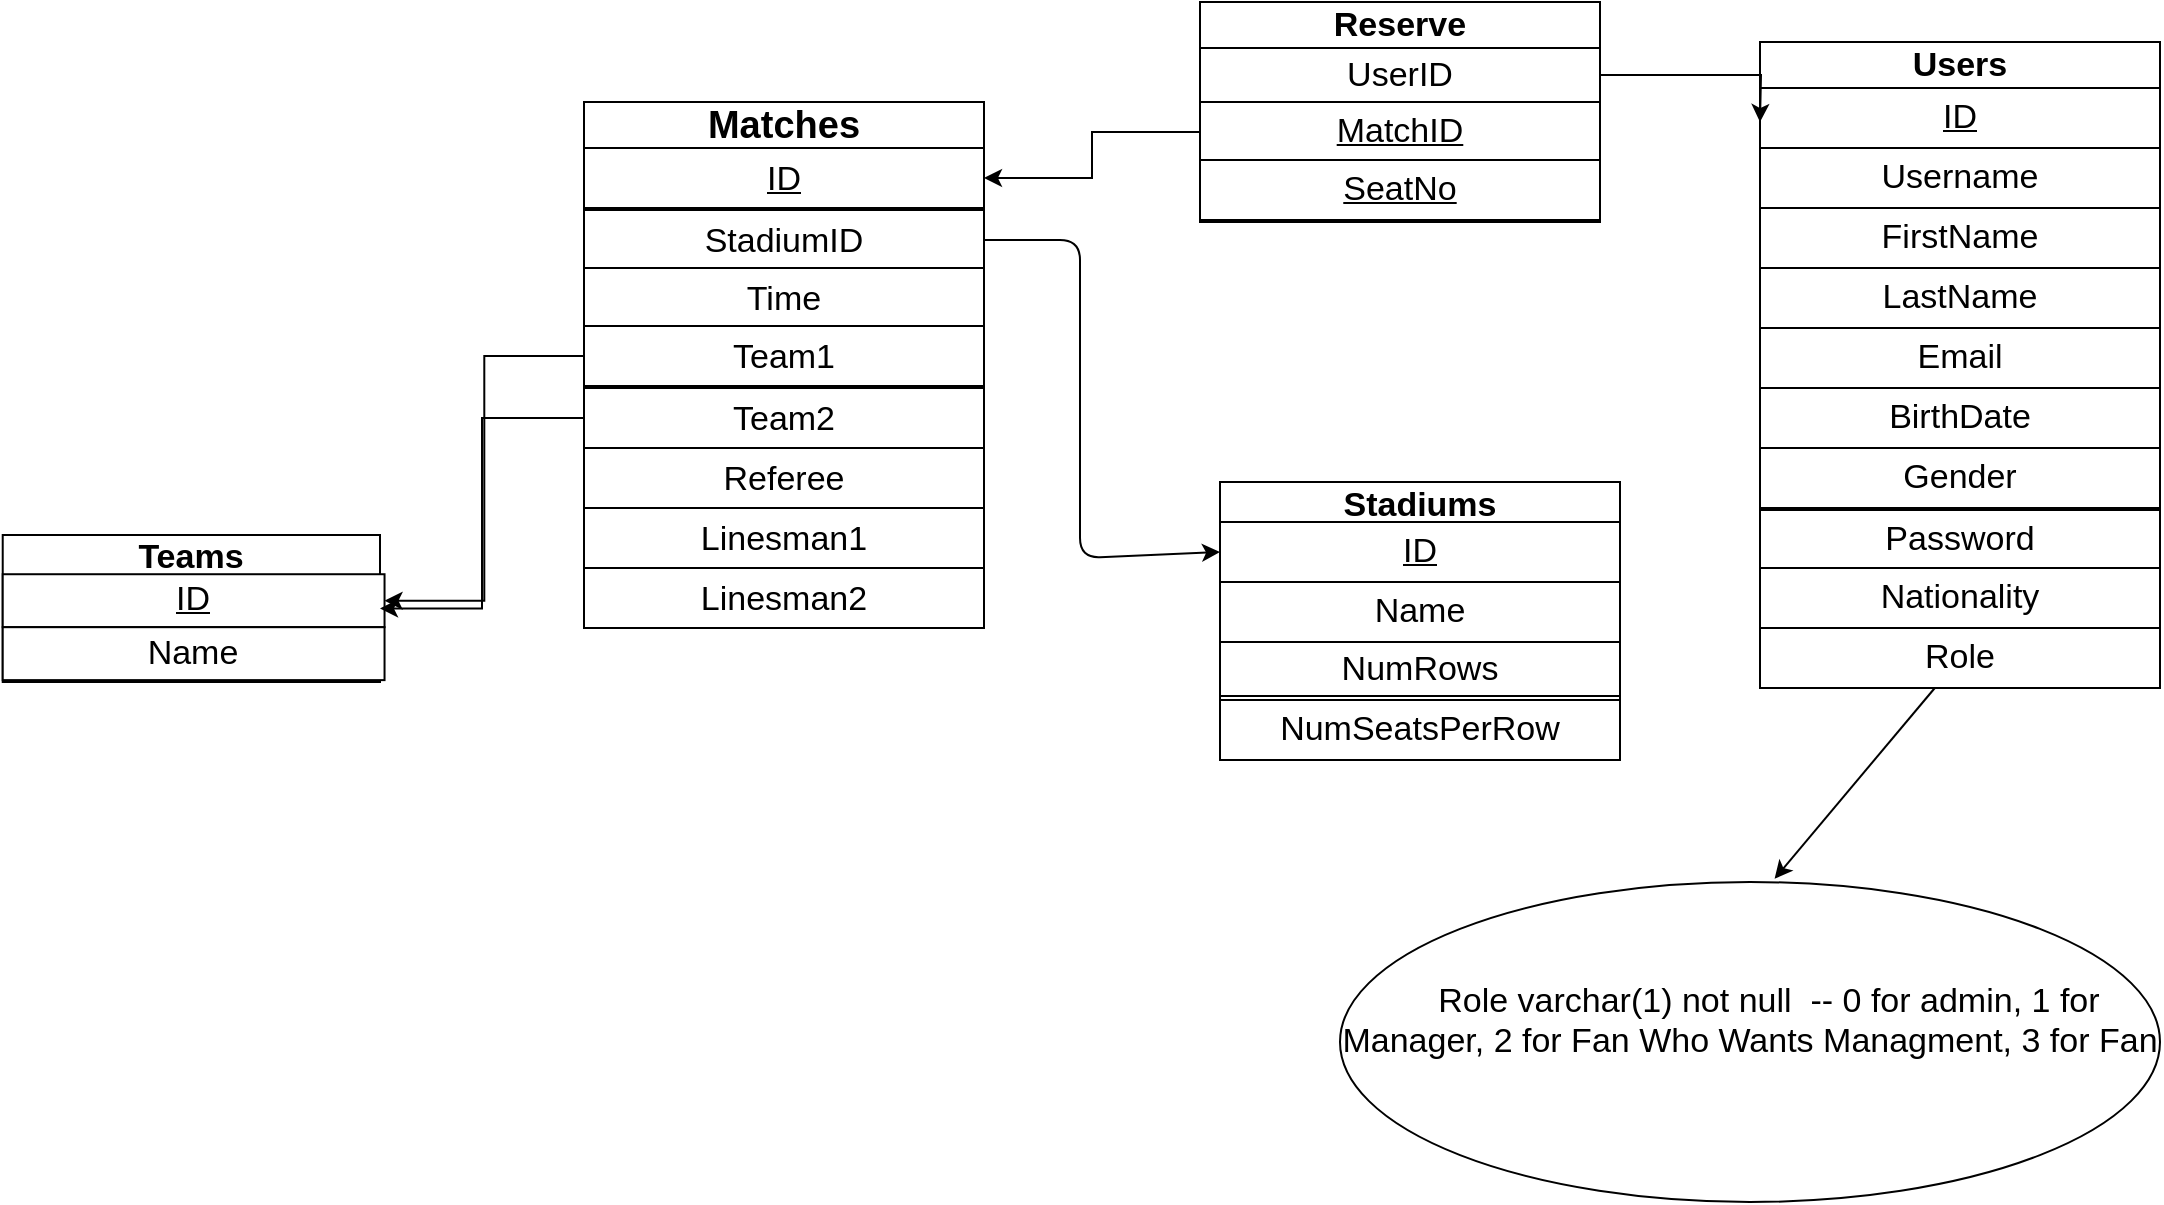 <mxfile version="20.7.4" type="device"><diagram id="CjbAjbNoj1I2n6Z4KfW6" name="Page-1"><mxGraphModel dx="2107" dy="659" grid="1" gridSize="10" guides="1" tooltips="1" connect="1" arrows="1" fold="1" page="1" pageScale="1" pageWidth="850" pageHeight="1100" math="0" shadow="0"><root><mxCell id="0"/><mxCell id="1" parent="0"/><mxCell id="VCr87URF9lmy609KNcGK-10" value="" style="group" parent="1" vertex="1" connectable="0"><mxGeometry x="42" y="100" width="200" height="263" as="geometry"/></mxCell><mxCell id="VCr87URF9lmy609KNcGK-1" value="&lt;font style=&quot;font-size: 19px&quot;&gt;Matches&lt;br&gt;&lt;/font&gt;" style="swimlane;whiteSpace=wrap;html=1;" parent="VCr87URF9lmy609KNcGK-10" vertex="1"><mxGeometry width="200" height="260" as="geometry"/></mxCell><mxCell id="VCr87URF9lmy609KNcGK-2" value="&lt;font style=&quot;font-size: 17px;&quot;&gt;&lt;u&gt;ID&lt;/u&gt;&lt;/font&gt;" style="whiteSpace=wrap;html=1;fontSize=19;" parent="VCr87URF9lmy609KNcGK-1" vertex="1"><mxGeometry y="23" width="200" height="30" as="geometry"/></mxCell><mxCell id="VCr87URF9lmy609KNcGK-3" value="&lt;font style=&quot;font-size: 17px&quot;&gt;StadiumID&lt;/font&gt;" style="whiteSpace=wrap;html=1;fontSize=19;" parent="VCr87URF9lmy609KNcGK-10" vertex="1"><mxGeometry y="54" width="200" height="30" as="geometry"/></mxCell><mxCell id="VCr87URF9lmy609KNcGK-4" value="&lt;font style=&quot;font-size: 17px&quot;&gt;Time&lt;br&gt;&lt;/font&gt;" style="whiteSpace=wrap;html=1;fontSize=19;" parent="VCr87URF9lmy609KNcGK-10" vertex="1"><mxGeometry y="83" width="200" height="30" as="geometry"/></mxCell><mxCell id="VCr87URF9lmy609KNcGK-5" value="&lt;font style=&quot;font-size: 17px;&quot;&gt;Team1&lt;/font&gt;" style="whiteSpace=wrap;html=1;fontSize=19;" parent="VCr87URF9lmy609KNcGK-10" vertex="1"><mxGeometry y="112" width="200" height="30" as="geometry"/></mxCell><mxCell id="VCr87URF9lmy609KNcGK-6" value="&lt;font style=&quot;font-size: 17px;&quot;&gt;Team2&lt;/font&gt;" style="whiteSpace=wrap;html=1;fontSize=19;" parent="VCr87URF9lmy609KNcGK-10" vertex="1"><mxGeometry y="143" width="200" height="30" as="geometry"/></mxCell><mxCell id="VCr87URF9lmy609KNcGK-7" value="&lt;span style=&quot;font-size: 17px;&quot;&gt;Referee&lt;/span&gt;" style="whiteSpace=wrap;html=1;fontSize=19;" parent="VCr87URF9lmy609KNcGK-10" vertex="1"><mxGeometry y="173" width="200" height="30" as="geometry"/></mxCell><mxCell id="VCr87URF9lmy609KNcGK-8" value="&lt;font style=&quot;font-size: 17px;&quot;&gt;Linesman1&lt;/font&gt;" style="whiteSpace=wrap;html=1;fontSize=19;" parent="VCr87URF9lmy609KNcGK-10" vertex="1"><mxGeometry y="203" width="200" height="30" as="geometry"/></mxCell><mxCell id="VCr87URF9lmy609KNcGK-9" value="&lt;font style=&quot;font-size: 17px;&quot;&gt;Linesman2&lt;/font&gt;" style="whiteSpace=wrap;html=1;fontSize=19;" parent="VCr87URF9lmy609KNcGK-10" vertex="1"><mxGeometry y="233" width="200" height="30" as="geometry"/></mxCell><mxCell id="VCr87URF9lmy609KNcGK-28" value="" style="group" parent="1" vertex="1" connectable="0"><mxGeometry x="350" y="50" width="200" height="143" as="geometry"/></mxCell><mxCell id="VCr87URF9lmy609KNcGK-23" value="Reserve" style="swimlane;whiteSpace=wrap;html=1;fontSize=17;" parent="VCr87URF9lmy609KNcGK-28" vertex="1"><mxGeometry width="200" height="110" as="geometry"/></mxCell><mxCell id="VCr87URF9lmy609KNcGK-24" value="UserID" style="whiteSpace=wrap;html=1;fontSize=17;" parent="VCr87URF9lmy609KNcGK-23" vertex="1"><mxGeometry y="23" width="200" height="27" as="geometry"/></mxCell><mxCell id="VCr87URF9lmy609KNcGK-25" value="&lt;u&gt;MatchID&lt;/u&gt;" style="whiteSpace=wrap;html=1;fontSize=17;" parent="VCr87URF9lmy609KNcGK-23" vertex="1"><mxGeometry y="50" width="200" height="30" as="geometry"/></mxCell><mxCell id="VCr87URF9lmy609KNcGK-26" value="&lt;u&gt;SeatNo&lt;/u&gt;" style="whiteSpace=wrap;html=1;fontSize=17;" parent="VCr87URF9lmy609KNcGK-23" vertex="1"><mxGeometry y="79" width="200" height="30" as="geometry"/></mxCell><mxCell id="VCr87URF9lmy609KNcGK-31" style="edgeStyle=orthogonalEdgeStyle;rounded=0;orthogonalLoop=1;jettySize=auto;html=1;exitX=0;exitY=0.5;exitDx=0;exitDy=0;fontSize=17;entryX=1;entryY=0.5;entryDx=0;entryDy=0;" parent="1" source="VCr87URF9lmy609KNcGK-25" target="VCr87URF9lmy609KNcGK-2" edge="1"><mxGeometry relative="1" as="geometry"><mxPoint x="280" y="155" as="targetPoint"/></mxGeometry></mxCell><mxCell id="58" value="" style="group" parent="1" vertex="1" connectable="0"><mxGeometry x="630" y="70" width="200" height="354" as="geometry"/></mxCell><mxCell id="56" value="" style="group" parent="58" vertex="1" connectable="0"><mxGeometry width="200" height="354" as="geometry"/></mxCell><mxCell id="VCr87URF9lmy609KNcGK-11" value="Users" style="swimlane;whiteSpace=wrap;html=1;fontSize=17;" parent="56" vertex="1"><mxGeometry width="200" height="320" as="geometry"/></mxCell><mxCell id="VCr87URF9lmy609KNcGK-12" value="&lt;u&gt;ID&lt;/u&gt;" style="rounded=0;whiteSpace=wrap;html=1;fontSize=17;" parent="VCr87URF9lmy609KNcGK-11" vertex="1"><mxGeometry y="23" width="200" height="30" as="geometry"/></mxCell><mxCell id="VCr87URF9lmy609KNcGK-16" value="Email" style="rounded=0;whiteSpace=wrap;html=1;fontSize=17;" parent="VCr87URF9lmy609KNcGK-11" vertex="1"><mxGeometry y="143" width="200" height="30" as="geometry"/></mxCell><mxCell id="VCr87URF9lmy609KNcGK-19" value="Password" style="rounded=0;whiteSpace=wrap;html=1;fontSize=17;" parent="VCr87URF9lmy609KNcGK-11" vertex="1"><mxGeometry y="234" width="200" height="30" as="geometry"/></mxCell><mxCell id="VCr87URF9lmy609KNcGK-21" value="Role" style="rounded=0;whiteSpace=wrap;html=1;fontSize=17;" parent="56" vertex="1"><mxGeometry y="293" width="200" height="30" as="geometry"/></mxCell><mxCell id="57" value="" style="group" parent="58" vertex="1" connectable="0"><mxGeometry y="53" width="200" height="240" as="geometry"/></mxCell><mxCell id="VCr87URF9lmy609KNcGK-13" value="Username" style="rounded=0;whiteSpace=wrap;html=1;fontSize=17;" parent="57" vertex="1"><mxGeometry width="200" height="30" as="geometry"/></mxCell><mxCell id="VCr87URF9lmy609KNcGK-14" value="FirstName" style="rounded=0;whiteSpace=wrap;html=1;fontSize=17;" parent="57" vertex="1"><mxGeometry y="30" width="200" height="30" as="geometry"/></mxCell><mxCell id="VCr87URF9lmy609KNcGK-15" value="LastName" style="rounded=0;whiteSpace=wrap;html=1;fontSize=17;" parent="57" vertex="1"><mxGeometry y="60" width="200" height="30" as="geometry"/></mxCell><mxCell id="VCr87URF9lmy609KNcGK-17" value="BirthDate" style="rounded=0;whiteSpace=wrap;html=1;fontSize=17;" parent="57" vertex="1"><mxGeometry y="120" width="200" height="30" as="geometry"/></mxCell><mxCell id="VCr87URF9lmy609KNcGK-18" value="Gender" style="rounded=0;whiteSpace=wrap;html=1;fontSize=17;" parent="57" vertex="1"><mxGeometry y="150" width="200" height="30" as="geometry"/></mxCell><mxCell id="VCr87URF9lmy609KNcGK-20" value="Nationality" style="rounded=0;whiteSpace=wrap;html=1;fontSize=17;" parent="57" vertex="1"><mxGeometry y="210" width="200" height="30" as="geometry"/></mxCell><mxCell id="59" value="" style="edgeStyle=none;html=1;fontSize=17;entryX=0;entryY=0.5;entryDx=0;entryDy=0;" parent="1" source="VCr87URF9lmy609KNcGK-3" target="VCr87URF9lmy609KNcGK-34" edge="1"><mxGeometry relative="1" as="geometry"><Array as="points"><mxPoint x="290" y="169"/><mxPoint x="290" y="328"/></Array></mxGeometry></mxCell><mxCell id="63" value="" style="group" parent="1" vertex="1" connectable="0"><mxGeometry x="340" y="290" width="220" height="140" as="geometry"/></mxCell><mxCell id="64" value="" style="group" parent="63" vertex="1" connectable="0"><mxGeometry width="220" height="140" as="geometry"/></mxCell><mxCell id="65" value="" style="group" parent="64" vertex="1" connectable="0"><mxGeometry width="220" height="140" as="geometry"/></mxCell><mxCell id="VCr87URF9lmy609KNcGK-37" value="" style="group" parent="65" vertex="1" connectable="0"><mxGeometry width="210" height="110" as="geometry"/></mxCell><mxCell id="VCr87URF9lmy609KNcGK-33" value="Stadiums" style="swimlane;whiteSpace=wrap;html=1;fontSize=17;container=0;" parent="VCr87URF9lmy609KNcGK-37" vertex="1"><mxGeometry x="20" width="200" height="110" as="geometry"/></mxCell><mxCell id="VCr87URF9lmy609KNcGK-34" value="&lt;u&gt;ID&lt;/u&gt;" style="whiteSpace=wrap;html=1;fontSize=17;" parent="VCr87URF9lmy609KNcGK-33" vertex="1"><mxGeometry y="20" width="200" height="30" as="geometry"/></mxCell><mxCell id="62" value="Name" style="whiteSpace=wrap;html=1;fontSize=17;" parent="VCr87URF9lmy609KNcGK-33" vertex="1"><mxGeometry y="50" width="200" height="30" as="geometry"/></mxCell><mxCell id="VCr87URF9lmy609KNcGK-35" value="NumRows" style="whiteSpace=wrap;html=1;fontSize=17;" parent="VCr87URF9lmy609KNcGK-33" vertex="1"><mxGeometry y="80" width="200" height="27" as="geometry"/></mxCell><mxCell id="VCr87URF9lmy609KNcGK-36" value="NumSeatsPerRow" style="whiteSpace=wrap;html=1;fontSize=17;" parent="65" vertex="1"><mxGeometry x="20" y="109" width="200" height="30" as="geometry"/></mxCell><mxCell id="72" value="&lt;div&gt;&amp;nbsp; &amp;nbsp; Role varchar(1) not null&amp;nbsp; -- 0 for admin, 1 for Manager, 2 for Fan Who Wants Managment, 3 for Fan&lt;/div&gt;&lt;div&gt;&lt;br&gt;&lt;/div&gt;" style="ellipse;whiteSpace=wrap;html=1;fontSize=17;" parent="1" vertex="1"><mxGeometry x="420" y="490" width="410" height="160" as="geometry"/></mxCell><mxCell id="73" style="edgeStyle=none;html=1;entryX=0.53;entryY=-0.01;entryDx=0;entryDy=0;entryPerimeter=0;fontSize=17;" parent="1" source="VCr87URF9lmy609KNcGK-21" target="72" edge="1"><mxGeometry relative="1" as="geometry"/></mxCell><mxCell id="R0f0buFgbt22-8BfKY5z-73" value="" style="group" vertex="1" connectable="0" parent="1"><mxGeometry x="-220" y="290" width="210" height="150" as="geometry"/></mxCell><mxCell id="R0f0buFgbt22-8BfKY5z-74" value="" style="group" vertex="1" connectable="0" parent="R0f0buFgbt22-8BfKY5z-73"><mxGeometry width="210" height="150" as="geometry"/></mxCell><mxCell id="R0f0buFgbt22-8BfKY5z-75" value="" style="group" vertex="1" connectable="0" parent="R0f0buFgbt22-8BfKY5z-74"><mxGeometry width="210" height="150" as="geometry"/></mxCell><mxCell id="R0f0buFgbt22-8BfKY5z-76" value="" style="group" vertex="1" connectable="0" parent="R0f0buFgbt22-8BfKY5z-75"><mxGeometry width="200.455" height="150" as="geometry"/></mxCell><mxCell id="R0f0buFgbt22-8BfKY5z-77" value="Teams" style="swimlane;whiteSpace=wrap;html=1;fontSize=17;container=0;" vertex="1" parent="R0f0buFgbt22-8BfKY5z-76"><mxGeometry x="-28.64" y="26.47" width="188.64" height="73.53" as="geometry"/></mxCell><mxCell id="R0f0buFgbt22-8BfKY5z-78" value="&lt;u&gt;ID&lt;/u&gt;" style="whiteSpace=wrap;html=1;fontSize=17;" vertex="1" parent="R0f0buFgbt22-8BfKY5z-77"><mxGeometry y="19.647" width="190.909" height="26.471" as="geometry"/></mxCell><mxCell id="R0f0buFgbt22-8BfKY5z-79" value="Name" style="whiteSpace=wrap;html=1;fontSize=17;" vertex="1" parent="R0f0buFgbt22-8BfKY5z-77"><mxGeometry y="46.118" width="190.909" height="26.471" as="geometry"/></mxCell><mxCell id="R0f0buFgbt22-8BfKY5z-83" value="" style="edgeStyle=orthogonalEdgeStyle;rounded=0;orthogonalLoop=1;jettySize=auto;html=1;entryX=1;entryY=0.5;entryDx=0;entryDy=0;" edge="1" parent="1" source="VCr87URF9lmy609KNcGK-5" target="R0f0buFgbt22-8BfKY5z-78"><mxGeometry relative="1" as="geometry"><mxPoint x="-98" y="227" as="targetPoint"/></mxGeometry></mxCell><mxCell id="R0f0buFgbt22-8BfKY5z-85" style="edgeStyle=orthogonalEdgeStyle;rounded=0;orthogonalLoop=1;jettySize=auto;html=1;exitX=0;exitY=0.5;exitDx=0;exitDy=0;entryX=1;entryY=0.5;entryDx=0;entryDy=0;" edge="1" parent="1" source="VCr87URF9lmy609KNcGK-6" target="R0f0buFgbt22-8BfKY5z-77"><mxGeometry relative="1" as="geometry"/></mxCell><mxCell id="R0f0buFgbt22-8BfKY5z-87" style="edgeStyle=orthogonalEdgeStyle;rounded=0;orthogonalLoop=1;jettySize=auto;html=1;" edge="1" parent="1" source="VCr87URF9lmy609KNcGK-24"><mxGeometry relative="1" as="geometry"><mxPoint x="630" y="110" as="targetPoint"/></mxGeometry></mxCell></root></mxGraphModel></diagram></mxfile>